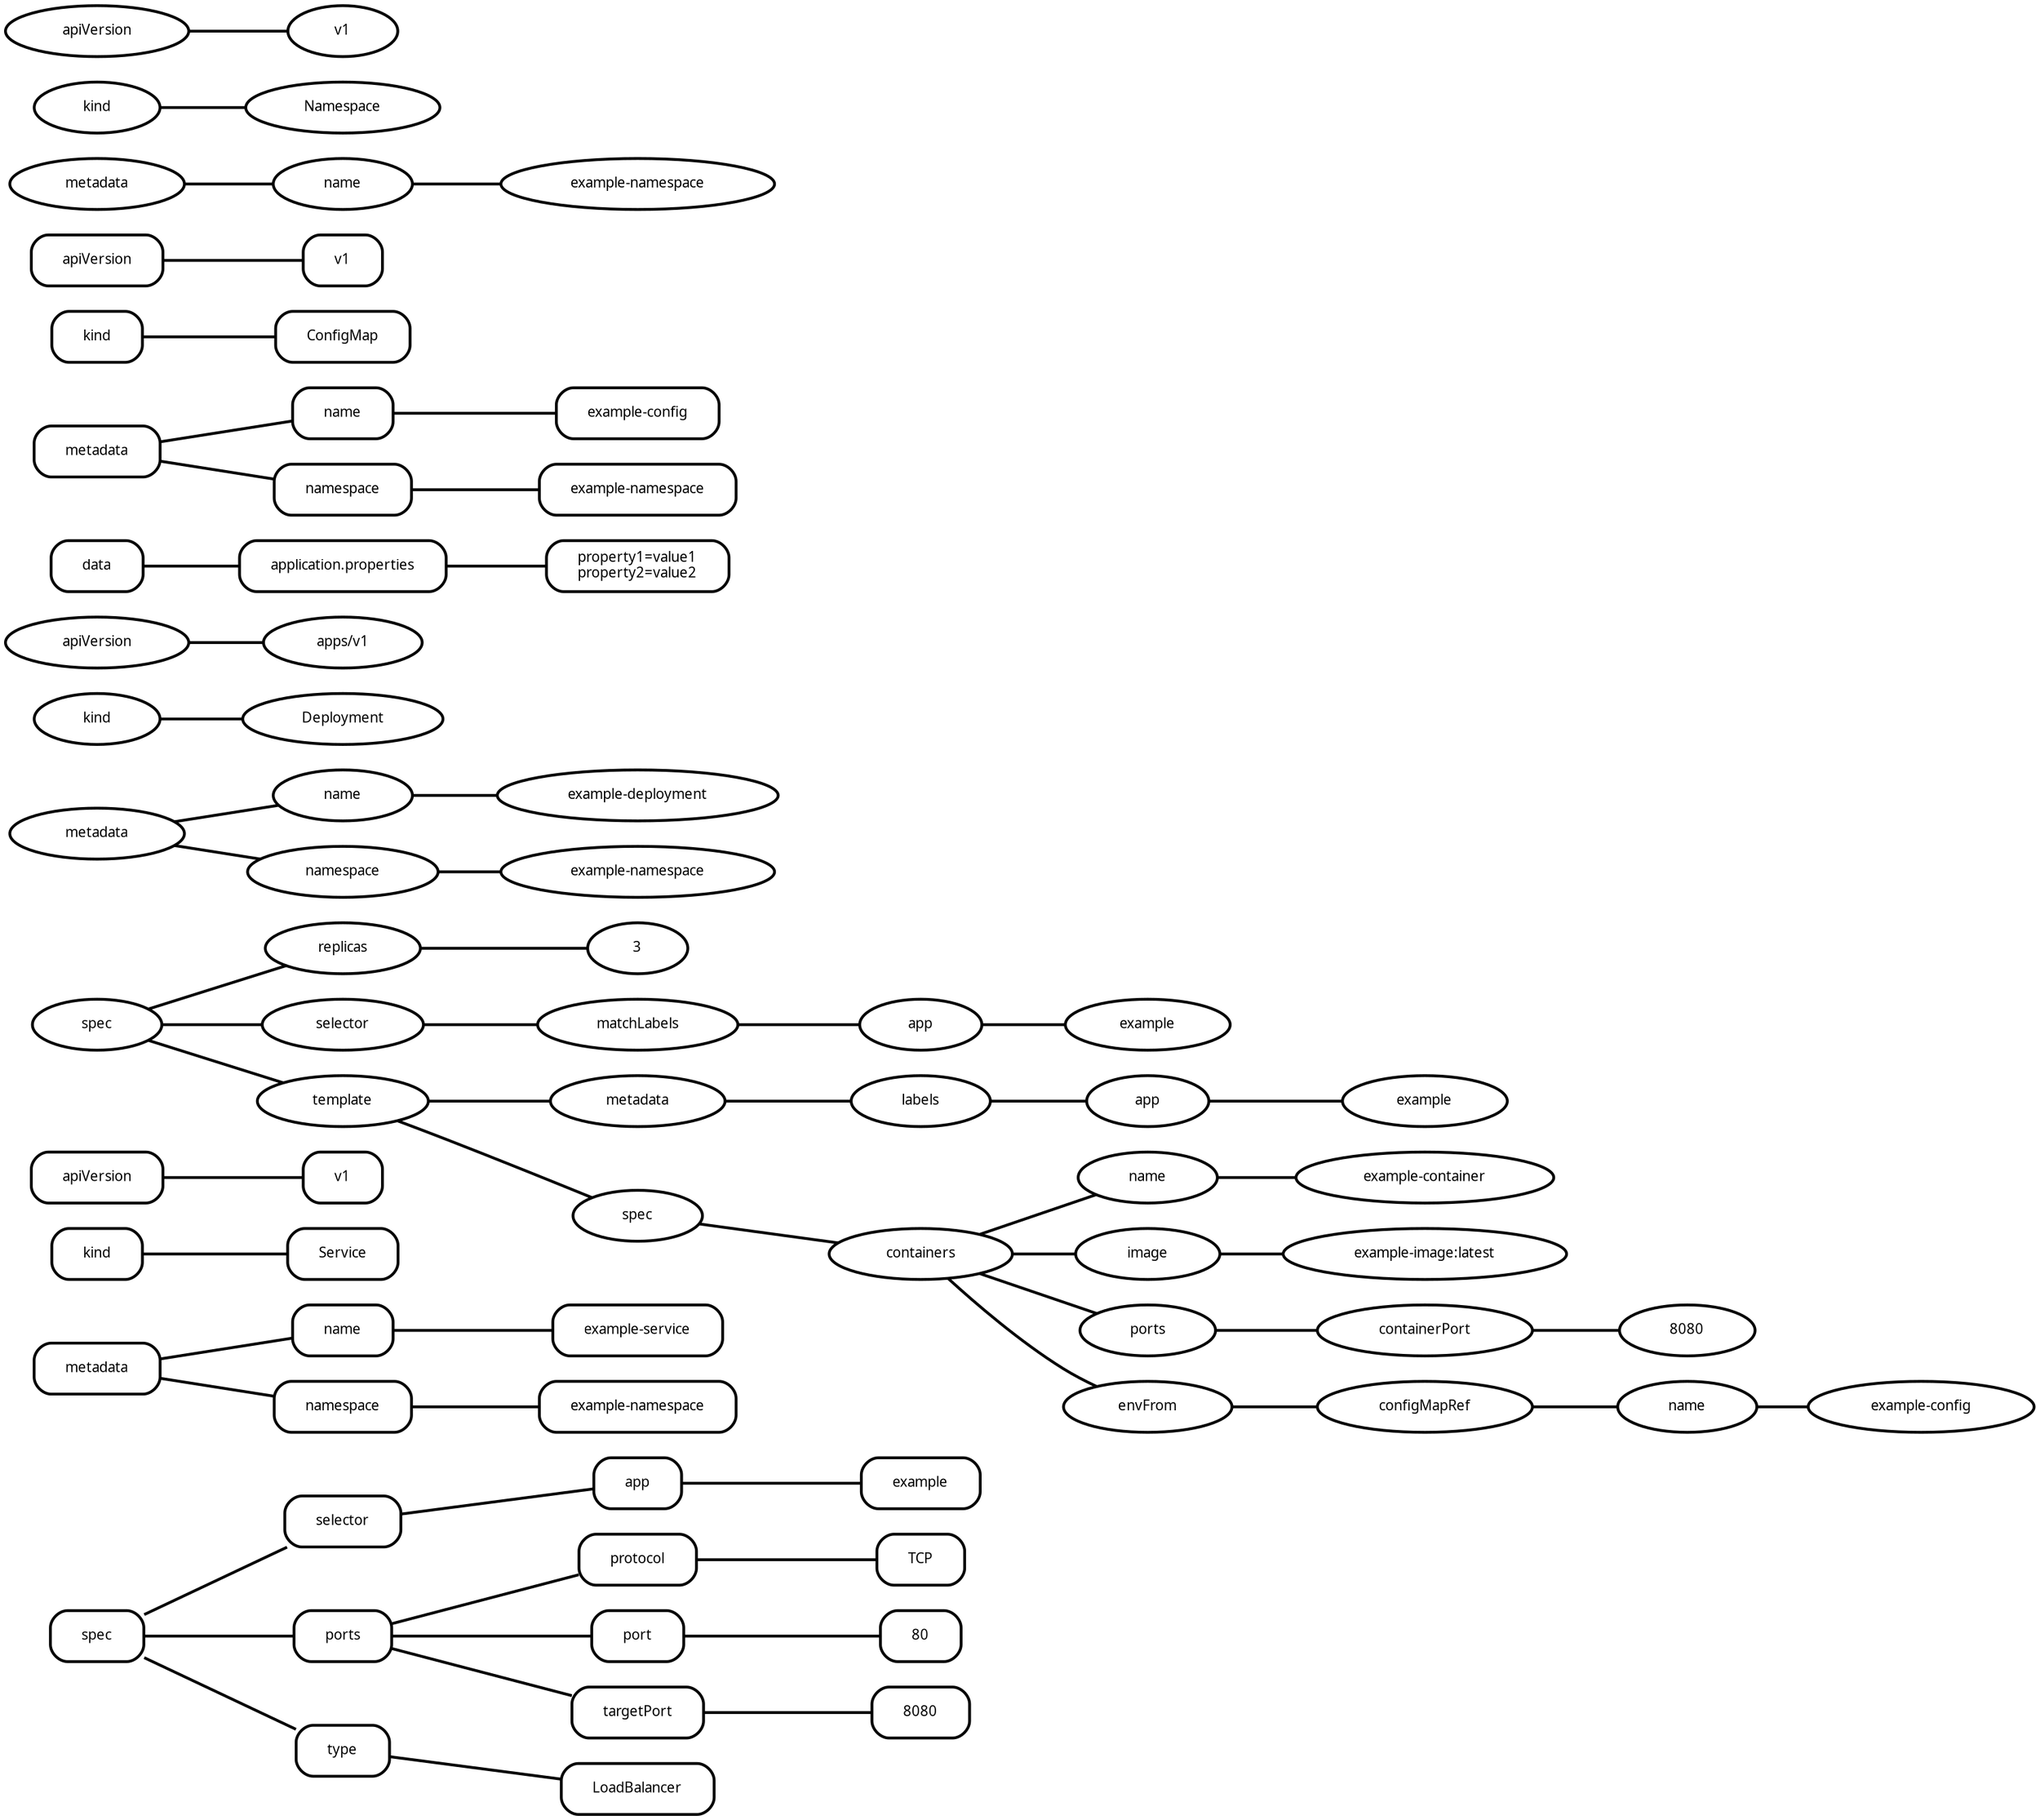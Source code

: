 digraph  {
rankdir=LR;
"0__spec" [fillcolor="#fafafa", fontname="Fira Mono", fontsize=10, label=spec, margin="0.3,0.1", penwidth="2.0", shape=rounded, style=rounded];
"0__metadata" [fillcolor="#fafafa", fontname="Fira Mono", fontsize=10, label=metadata, margin="0.3,0.1", penwidth="2.0", shape=rounded, style=rounded];
"0__kind" [fillcolor="#fafafa", fontname="Fira Mono", fontsize=10, label=kind, margin="0.3,0.1", penwidth="2.0", shape=rounded, style=rounded];
"0__kind__Service" [fillcolor="#fafafa", fontname="Fira Mono", fontsize=10, label=Service, margin="0.3,0.1", penwidth="2.0", shape=rounded, style=rounded];
"0__apiVersion" [fillcolor="#fafafa", fontname="Fira Mono", fontsize=10, label=apiVersion, margin="0.3,0.1", penwidth="2.0", shape=rounded, style=rounded];
"0__apiVersion__v1" [fillcolor="#fafafa", fontname="Fira Mono", fontsize=10, label=v1, margin="0.3,0.1", penwidth="2.0", shape=rounded, style=rounded];
"0__spec__selector" [fillcolor="#fafafa", fontname="Fira Mono", fontsize=10, label=selector, margin="0.3,0.1", penwidth="2.0", shape=rounded, style=rounded];
"0__spec__ports" [fillcolor="#fafafa", fontname="Fira Mono", fontsize=10, label=ports, margin="0.3,0.1", penwidth="2.0", shape=rounded, style=rounded];
"0__spec__type" [fillcolor="#fafafa", fontname="Fira Mono", fontsize=10, label=type, margin="0.3,0.1", penwidth="2.0", shape=rounded, style=rounded];
"0__spec__type__LoadBalancer" [fillcolor="#fafafa", fontname="Fira Mono", fontsize=10, label=LoadBalancer, margin="0.3,0.1", penwidth="2.0", shape=rounded, style=rounded];
"0__metadata__name" [fillcolor="#fafafa", fontname="Fira Mono", fontsize=10, label=name, margin="0.3,0.1", penwidth="2.0", shape=rounded, style=rounded];
"0__metadata__name__example-service" [fillcolor="#fafafa", fontname="Fira Mono", fontsize=10, label="example-service", margin="0.3,0.1", penwidth="2.0", shape=rounded, style=rounded];
"0__metadata__namespace" [fillcolor="#fafafa", fontname="Fira Mono", fontsize=10, label=namespace, margin="0.3,0.1", penwidth="2.0", shape=rounded, style=rounded];
"0__metadata__namespace__example-namespace" [fillcolor="#fafafa", fontname="Fira Mono", fontsize=10, label="example-namespace", margin="0.3,0.1", penwidth="2.0", shape=rounded, style=rounded];
"0__spec__selector__app" [fillcolor="#fafafa", fontname="Fira Mono", fontsize=10, label=app, margin="0.3,0.1", penwidth="2.0", shape=rounded, style=rounded];
"0__spec__selector__app__example" [fillcolor="#fafafa", fontname="Fira Mono", fontsize=10, label=example, margin="0.3,0.1", penwidth="2.0", shape=rounded, style=rounded];
"0__spec__ports__protocol" [fillcolor="#fafafa", fontname="Fira Mono", fontsize=10, label=protocol, margin="0.3,0.1", penwidth="2.0", shape=rounded, style=rounded];
"0__spec__ports__protocol__TCP" [fillcolor="#fafafa", fontname="Fira Mono", fontsize=10, label=TCP, margin="0.3,0.1", penwidth="2.0", shape=rounded, style=rounded];
"0__spec__ports__port" [fillcolor="#fafafa", fontname="Fira Mono", fontsize=10, label=port, margin="0.3,0.1", penwidth="2.0", shape=rounded, style=rounded];
"0__spec__ports__port__80" [fillcolor="#fafafa", fontname="Fira Mono", fontsize=10, label=80, margin="0.3,0.1", penwidth="2.0", shape=rounded, style=rounded];
"0__spec__ports__targetPort" [fillcolor="#fafafa", fontname="Fira Mono", fontsize=10, label=targetPort, margin="0.3,0.1", penwidth="2.0", shape=rounded, style=rounded];
"0__spec__ports__targetPort__8080" [fillcolor="#fafafa", fontname="Fira Mono", fontsize=10, label=8080, margin="0.3,0.1", penwidth="2.0", shape=rounded, style=rounded];
"1__spec" [fillcolor="#fafafa", fontname="Fira Mono", fontsize=10, label=spec, margin="0.3,0.1", penwidth="2.0", shape=ellipse, style=rounded];
"1__metadata" [fillcolor="#fafafa", fontname="Fira Mono", fontsize=10, label=metadata, margin="0.3,0.1", penwidth="2.0", shape=ellipse, style=rounded];
"1__kind" [fillcolor="#fafafa", fontname="Fira Mono", fontsize=10, label=kind, margin="0.3,0.1", penwidth="2.0", shape=ellipse, style=rounded];
"1__kind__Deployment" [fillcolor="#fafafa", fontname="Fira Mono", fontsize=10, label=Deployment, margin="0.3,0.1", penwidth="2.0", shape=ellipse, style=rounded];
"1__apiVersion" [fillcolor="#fafafa", fontname="Fira Mono", fontsize=10, label=apiVersion, margin="0.3,0.1", penwidth="2.0", shape=ellipse, style=rounded];
"1__apiVersion__apps/v1" [fillcolor="#fafafa", fontname="Fira Mono", fontsize=10, label="apps/v1", margin="0.3,0.1", penwidth="2.0", shape=ellipse, style=rounded];
"1__spec__replicas" [fillcolor="#fafafa", fontname="Fira Mono", fontsize=10, label=replicas, margin="0.3,0.1", penwidth="2.0", shape=ellipse, style=rounded];
"1__spec__replicas__3" [fillcolor="#fafafa", fontname="Fira Mono", fontsize=10, label=3, margin="0.3,0.1", penwidth="2.0", shape=ellipse, style=rounded];
"1__spec__selector" [fillcolor="#fafafa", fontname="Fira Mono", fontsize=10, label=selector, margin="0.3,0.1", penwidth="2.0", shape=ellipse, style=rounded];
"1__spec__template" [fillcolor="#fafafa", fontname="Fira Mono", fontsize=10, label=template, margin="0.3,0.1", penwidth="2.0", shape=ellipse, style=rounded];
"1__metadata__name" [fillcolor="#fafafa", fontname="Fira Mono", fontsize=10, label=name, margin="0.3,0.1", penwidth="2.0", shape=ellipse, style=rounded];
"1__metadata__name__example-deployment" [fillcolor="#fafafa", fontname="Fira Mono", fontsize=10, label="example-deployment", margin="0.3,0.1", penwidth="2.0", shape=ellipse, style=rounded];
"1__metadata__namespace" [fillcolor="#fafafa", fontname="Fira Mono", fontsize=10, label=namespace, margin="0.3,0.1", penwidth="2.0", shape=ellipse, style=rounded];
"1__metadata__namespace__example-namespace" [fillcolor="#fafafa", fontname="Fira Mono", fontsize=10, label="example-namespace", margin="0.3,0.1", penwidth="2.0", shape=ellipse, style=rounded];
"1__spec__selector__matchLabels" [fillcolor="#fafafa", fontname="Fira Mono", fontsize=10, label=matchLabels, margin="0.3,0.1", penwidth="2.0", shape=ellipse, style=rounded];
"1__spec__template__metadata" [fillcolor="#fafafa", fontname="Fira Mono", fontsize=10, label=metadata, margin="0.3,0.1", penwidth="2.0", shape=ellipse, style=rounded];
"1__spec__template__spec" [fillcolor="#fafafa", fontname="Fira Mono", fontsize=10, label=spec, margin="0.3,0.1", penwidth="2.0", shape=ellipse, style=rounded];
"1__spec__selector__matchLabels__app" [fillcolor="#fafafa", fontname="Fira Mono", fontsize=10, label=app, margin="0.3,0.1", penwidth="2.0", shape=ellipse, style=rounded];
"1__spec__selector__matchLabels__app__example" [fillcolor="#fafafa", fontname="Fira Mono", fontsize=10, label=example, margin="0.3,0.1", penwidth="2.0", shape=ellipse, style=rounded];
"1__spec__template__metadata__labels" [fillcolor="#fafafa", fontname="Fira Mono", fontsize=10, label=labels, margin="0.3,0.1", penwidth="2.0", shape=ellipse, style=rounded];
"1__spec__template__spec__containers" [fillcolor="#fafafa", fontname="Fira Mono", fontsize=10, label=containers, margin="0.3,0.1", penwidth="2.0", shape=ellipse, style=rounded];
"1__spec__template__metadata__labels__app" [fillcolor="#fafafa", fontname="Fira Mono", fontsize=10, label=app, margin="0.3,0.1", penwidth="2.0", shape=ellipse, style=rounded];
"1__spec__template__metadata__labels__app__example" [fillcolor="#fafafa", fontname="Fira Mono", fontsize=10, label=example, margin="0.3,0.1", penwidth="2.0", shape=ellipse, style=rounded];
"1__spec__template__spec__containers__name" [fillcolor="#fafafa", fontname="Fira Mono", fontsize=10, label=name, margin="0.3,0.1", penwidth="2.0", shape=ellipse, style=rounded];
"1__spec__template__spec__containers__name__example-container" [fillcolor="#fafafa", fontname="Fira Mono", fontsize=10, label="example-container", margin="0.3,0.1", penwidth="2.0", shape=ellipse, style=rounded];
"1__spec__template__spec__containers__image" [fillcolor="#fafafa", fontname="Fira Mono", fontsize=10, label=image, margin="0.3,0.1", penwidth="2.0", shape=ellipse, style=rounded];
"1__spec__template__spec__containers__image__example-image---latest" [fillcolor="#fafafa", fontname="Fira Mono", fontsize=10, label="example-image:latest", margin="0.3,0.1", penwidth="2.0", shape=ellipse, style=rounded];
"1__spec__template__spec__containers__ports" [fillcolor="#fafafa", fontname="Fira Mono", fontsize=10, label=ports, margin="0.3,0.1", penwidth="2.0", shape=ellipse, style=rounded];
"1__spec__template__spec__containers__envFrom" [fillcolor="#fafafa", fontname="Fira Mono", fontsize=10, label=envFrom, margin="0.3,0.1", penwidth="2.0", shape=ellipse, style=rounded];
"1__spec__template__spec__containers__ports__containerPort" [fillcolor="#fafafa", fontname="Fira Mono", fontsize=10, label=containerPort, margin="0.3,0.1", penwidth="2.0", shape=ellipse, style=rounded];
"1__spec__template__spec__containers__ports__containerPort__8080" [fillcolor="#fafafa", fontname="Fira Mono", fontsize=10, label=8080, margin="0.3,0.1", penwidth="2.0", shape=ellipse, style=rounded];
"1__spec__template__spec__containers__envFrom__configMapRef" [fillcolor="#fafafa", fontname="Fira Mono", fontsize=10, label=configMapRef, margin="0.3,0.1", penwidth="2.0", shape=ellipse, style=rounded];
"1__spec__template__spec__containers__envFrom__configMapRef__name" [fillcolor="#fafafa", fontname="Fira Mono", fontsize=10, label=name, margin="0.3,0.1", penwidth="2.0", shape=ellipse, style=rounded];
"1__spec__template__spec__containers__envFrom__configMapRef__name__example-config" [fillcolor="#fafafa", fontname="Fira Mono", fontsize=10, label="example-config", margin="0.3,0.1", penwidth="2.0", shape=ellipse, style=rounded];
"2__data" [fillcolor="#fafafa", fontname="Fira Mono", fontsize=10, label=data, margin="0.3,0.1", penwidth="2.0", shape=rounded, style=rounded];
"2__metadata" [fillcolor="#fafafa", fontname="Fira Mono", fontsize=10, label=metadata, margin="0.3,0.1", penwidth="2.0", shape=rounded, style=rounded];
"2__kind" [fillcolor="#fafafa", fontname="Fira Mono", fontsize=10, label=kind, margin="0.3,0.1", penwidth="2.0", shape=rounded, style=rounded];
"2__kind__ConfigMap" [fillcolor="#fafafa", fontname="Fira Mono", fontsize=10, label=ConfigMap, margin="0.3,0.1", penwidth="2.0", shape=rounded, style=rounded];
"2__apiVersion" [fillcolor="#fafafa", fontname="Fira Mono", fontsize=10, label=apiVersion, margin="0.3,0.1", penwidth="2.0", shape=rounded, style=rounded];
"2__apiVersion__v1" [fillcolor="#fafafa", fontname="Fira Mono", fontsize=10, label=v1, margin="0.3,0.1", penwidth="2.0", shape=rounded, style=rounded];
"2__data__application.properties" [fillcolor="#fafafa", fontname="Fira Mono", fontsize=10, label="application.properties", margin="0.3,0.1", penwidth="2.0", shape=rounded, style=rounded];
"2__data__application.properties__property1=value1\nproperty2=value2\n" [fillcolor="#fafafa", fontname="Fira Mono", fontsize=10, label="property1=value1\nproperty2=value2\n", margin="0.3,0.1", penwidth="2.0", shape=rounded, style=rounded];
"2__metadata__name" [fillcolor="#fafafa", fontname="Fira Mono", fontsize=10, label=name, margin="0.3,0.1", penwidth="2.0", shape=rounded, style=rounded];
"2__metadata__name__example-config" [fillcolor="#fafafa", fontname="Fira Mono", fontsize=10, label="example-config", margin="0.3,0.1", penwidth="2.0", shape=rounded, style=rounded];
"2__metadata__namespace" [fillcolor="#fafafa", fontname="Fira Mono", fontsize=10, label=namespace, margin="0.3,0.1", penwidth="2.0", shape=rounded, style=rounded];
"2__metadata__namespace__example-namespace" [fillcolor="#fafafa", fontname="Fira Mono", fontsize=10, label="example-namespace", margin="0.3,0.1", penwidth="2.0", shape=rounded, style=rounded];
"3__metadata" [fillcolor="#fafafa", fontname="Fira Mono", fontsize=10, label=metadata, margin="0.3,0.1", penwidth="2.0", shape=ellipse, style=rounded];
"3__kind" [fillcolor="#fafafa", fontname="Fira Mono", fontsize=10, label=kind, margin="0.3,0.1", penwidth="2.0", shape=ellipse, style=rounded];
"3__kind__Namespace" [fillcolor="#fafafa", fontname="Fira Mono", fontsize=10, label=Namespace, margin="0.3,0.1", penwidth="2.0", shape=ellipse, style=rounded];
"3__apiVersion" [fillcolor="#fafafa", fontname="Fira Mono", fontsize=10, label=apiVersion, margin="0.3,0.1", penwidth="2.0", shape=ellipse, style=rounded];
"3__apiVersion__v1" [fillcolor="#fafafa", fontname="Fira Mono", fontsize=10, label=v1, margin="0.3,0.1", penwidth="2.0", shape=ellipse, style=rounded];
"3__metadata__name" [fillcolor="#fafafa", fontname="Fira Mono", fontsize=10, label=name, margin="0.3,0.1", penwidth="2.0", shape=ellipse, style=rounded];
"3__metadata__name__example-namespace" [fillcolor="#fafafa", fontname="Fira Mono", fontsize=10, label="example-namespace", margin="0.3,0.1", penwidth="2.0", shape=ellipse, style=rounded];
"0__spec" -> "0__spec__selector"  [arrowhead=none, key=0, penwidth="2.0"];
"0__spec" -> "0__spec__ports"  [arrowhead=none, key=0, penwidth="2.0"];
"0__spec" -> "0__spec__type"  [arrowhead=none, key=0, penwidth="2.0"];
"0__metadata" -> "0__metadata__name"  [arrowhead=none, key=0, penwidth="2.0"];
"0__metadata" -> "0__metadata__namespace"  [arrowhead=none, key=0, penwidth="2.0"];
"0__kind" -> "0__kind__Service"  [arrowhead=none, key=0, penwidth="2.0"];
"0__apiVersion" -> "0__apiVersion__v1"  [arrowhead=none, key=0, penwidth="2.0"];
"0__spec__selector" -> "0__spec__selector__app"  [arrowhead=none, key=0, penwidth="2.0"];
"0__spec__ports" -> "0__spec__ports__protocol"  [arrowhead=none, key=0, penwidth="2.0"];
"0__spec__ports" -> "0__spec__ports__port"  [arrowhead=none, key=0, penwidth="2.0"];
"0__spec__ports" -> "0__spec__ports__targetPort"  [arrowhead=none, key=0, penwidth="2.0"];
"0__spec__type" -> "0__spec__type__LoadBalancer"  [arrowhead=none, key=0, penwidth="2.0"];
"0__metadata__name" -> "0__metadata__name__example-service"  [arrowhead=none, key=0, penwidth="2.0"];
"0__metadata__namespace" -> "0__metadata__namespace__example-namespace"  [arrowhead=none, key=0, penwidth="2.0"];
"0__spec__selector__app" -> "0__spec__selector__app__example"  [arrowhead=none, key=0, penwidth="2.0"];
"0__spec__ports__protocol" -> "0__spec__ports__protocol__TCP"  [arrowhead=none, key=0, penwidth="2.0"];
"0__spec__ports__port" -> "0__spec__ports__port__80"  [arrowhead=none, key=0, penwidth="2.0"];
"0__spec__ports__targetPort" -> "0__spec__ports__targetPort__8080"  [arrowhead=none, key=0, penwidth="2.0"];
"1__spec" -> "1__spec__replicas"  [arrowhead=none, key=0, penwidth="2.0"];
"1__spec" -> "1__spec__selector"  [arrowhead=none, key=0, penwidth="2.0"];
"1__spec" -> "1__spec__template"  [arrowhead=none, key=0, penwidth="2.0"];
"1__metadata" -> "1__metadata__name"  [arrowhead=none, key=0, penwidth="2.0"];
"1__metadata" -> "1__metadata__namespace"  [arrowhead=none, key=0, penwidth="2.0"];
"1__kind" -> "1__kind__Deployment"  [arrowhead=none, key=0, penwidth="2.0"];
"1__apiVersion" -> "1__apiVersion__apps/v1"  [arrowhead=none, key=0, penwidth="2.0"];
"1__spec__replicas" -> "1__spec__replicas__3"  [arrowhead=none, key=0, penwidth="2.0"];
"1__spec__selector" -> "1__spec__selector__matchLabels"  [arrowhead=none, key=0, penwidth="2.0"];
"1__spec__template" -> "1__spec__template__metadata"  [arrowhead=none, key=0, penwidth="2.0"];
"1__spec__template" -> "1__spec__template__spec"  [arrowhead=none, key=0, penwidth="2.0"];
"1__metadata__name" -> "1__metadata__name__example-deployment"  [arrowhead=none, key=0, penwidth="2.0"];
"1__metadata__namespace" -> "1__metadata__namespace__example-namespace"  [arrowhead=none, key=0, penwidth="2.0"];
"1__spec__selector__matchLabels" -> "1__spec__selector__matchLabels__app"  [arrowhead=none, key=0, penwidth="2.0"];
"1__spec__template__metadata" -> "1__spec__template__metadata__labels"  [arrowhead=none, key=0, penwidth="2.0"];
"1__spec__template__spec" -> "1__spec__template__spec__containers"  [arrowhead=none, key=0, penwidth="2.0"];
"1__spec__selector__matchLabels__app" -> "1__spec__selector__matchLabels__app__example"  [arrowhead=none, key=0, penwidth="2.0"];
"1__spec__template__metadata__labels" -> "1__spec__template__metadata__labels__app"  [arrowhead=none, key=0, penwidth="2.0"];
"1__spec__template__spec__containers" -> "1__spec__template__spec__containers__name"  [arrowhead=none, key=0, penwidth="2.0"];
"1__spec__template__spec__containers" -> "1__spec__template__spec__containers__image"  [arrowhead=none, key=0, penwidth="2.0"];
"1__spec__template__spec__containers" -> "1__spec__template__spec__containers__ports"  [arrowhead=none, key=0, penwidth="2.0"];
"1__spec__template__spec__containers" -> "1__spec__template__spec__containers__envFrom"  [arrowhead=none, key=0, penwidth="2.0"];
"1__spec__template__metadata__labels__app" -> "1__spec__template__metadata__labels__app__example"  [arrowhead=none, key=0, penwidth="2.0"];
"1__spec__template__spec__containers__name" -> "1__spec__template__spec__containers__name__example-container"  [arrowhead=none, key=0, penwidth="2.0"];
"1__spec__template__spec__containers__image" -> "1__spec__template__spec__containers__image__example-image---latest"  [arrowhead=none, key=0, penwidth="2.0"];
"1__spec__template__spec__containers__ports" -> "1__spec__template__spec__containers__ports__containerPort"  [arrowhead=none, key=0, penwidth="2.0"];
"1__spec__template__spec__containers__envFrom" -> "1__spec__template__spec__containers__envFrom__configMapRef"  [arrowhead=none, key=0, penwidth="2.0"];
"1__spec__template__spec__containers__ports__containerPort" -> "1__spec__template__spec__containers__ports__containerPort__8080"  [arrowhead=none, key=0, penwidth="2.0"];
"1__spec__template__spec__containers__envFrom__configMapRef" -> "1__spec__template__spec__containers__envFrom__configMapRef__name"  [arrowhead=none, key=0, penwidth="2.0"];
"1__spec__template__spec__containers__envFrom__configMapRef__name" -> "1__spec__template__spec__containers__envFrom__configMapRef__name__example-config"  [arrowhead=none, key=0, penwidth="2.0"];
"2__data" -> "2__data__application.properties"  [arrowhead=none, key=0, penwidth="2.0"];
"2__metadata" -> "2__metadata__name"  [arrowhead=none, key=0, penwidth="2.0"];
"2__metadata" -> "2__metadata__namespace"  [arrowhead=none, key=0, penwidth="2.0"];
"2__kind" -> "2__kind__ConfigMap"  [arrowhead=none, key=0, penwidth="2.0"];
"2__apiVersion" -> "2__apiVersion__v1"  [arrowhead=none, key=0, penwidth="2.0"];
"2__data__application.properties" -> "2__data__application.properties__property1=value1\nproperty2=value2\n"  [arrowhead=none, key=0, penwidth="2.0"];
"2__metadata__name" -> "2__metadata__name__example-config"  [arrowhead=none, key=0, penwidth="2.0"];
"2__metadata__namespace" -> "2__metadata__namespace__example-namespace"  [arrowhead=none, key=0, penwidth="2.0"];
"3__metadata" -> "3__metadata__name"  [arrowhead=none, key=0, penwidth="2.0"];
"3__kind" -> "3__kind__Namespace"  [arrowhead=none, key=0, penwidth="2.0"];
"3__apiVersion" -> "3__apiVersion__v1"  [arrowhead=none, key=0, penwidth="2.0"];
"3__metadata__name" -> "3__metadata__name__example-namespace"  [arrowhead=none, key=0, penwidth="2.0"];
}
